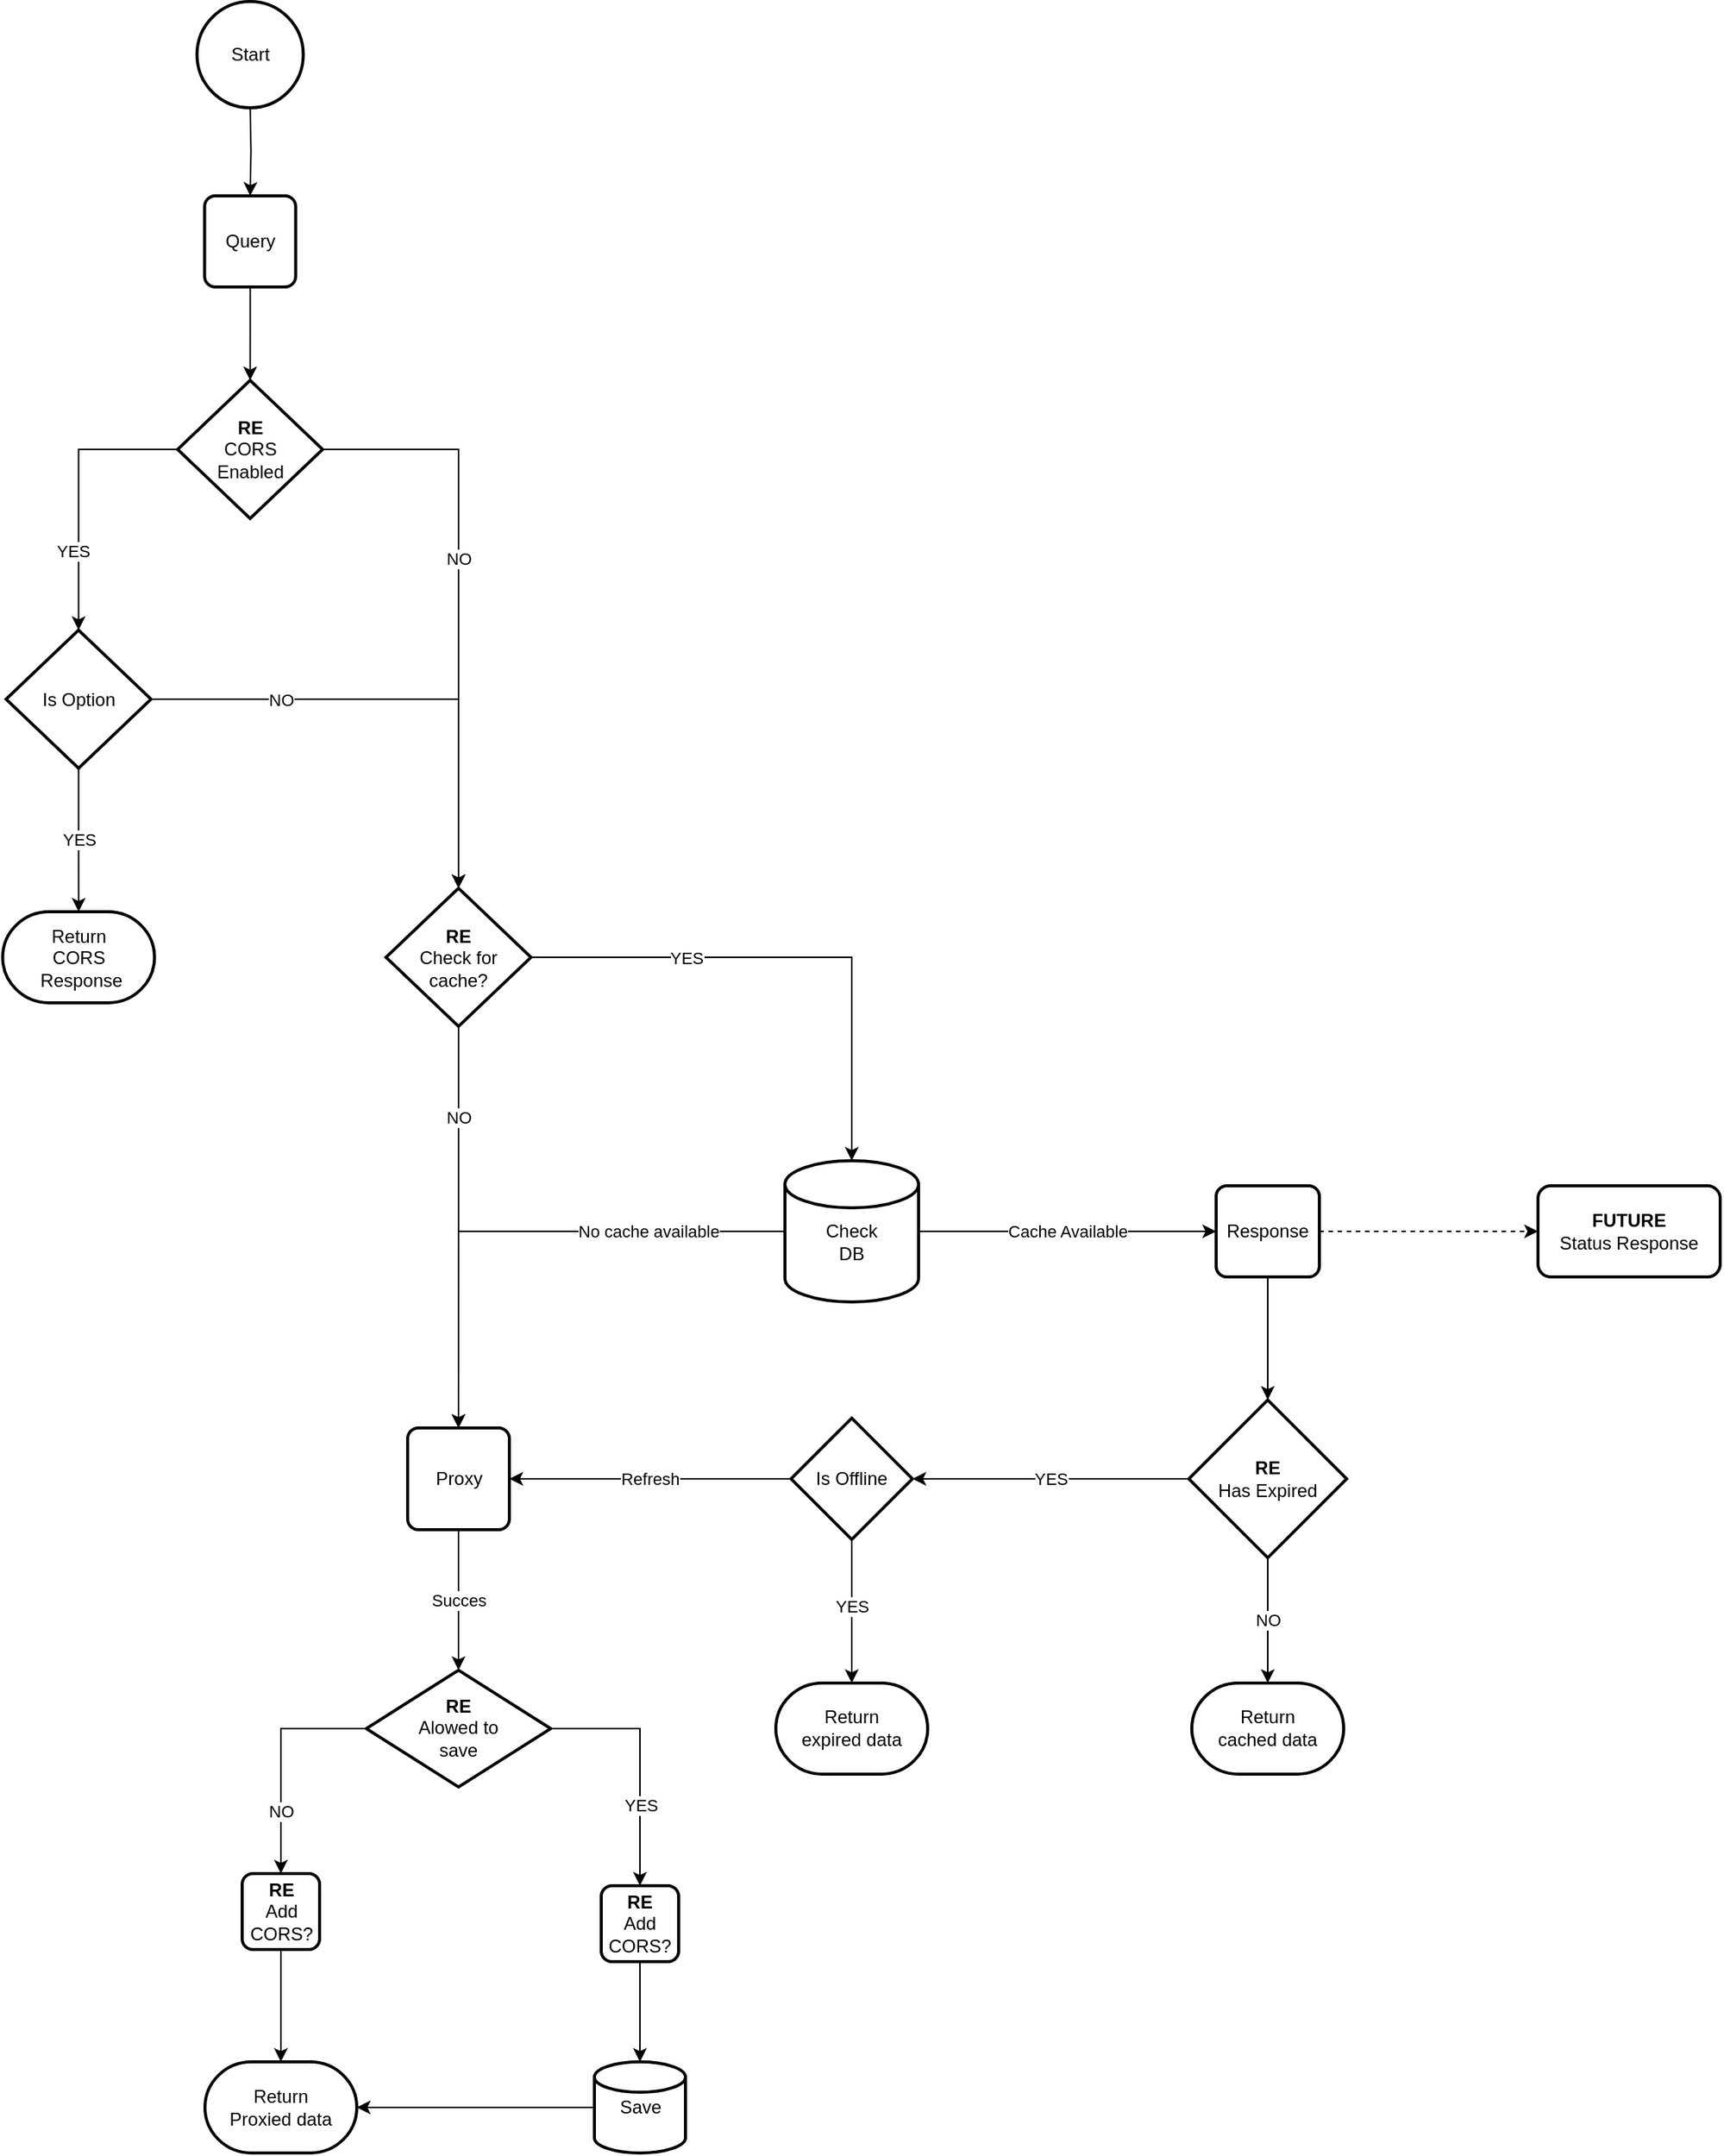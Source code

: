 <mxfile version="13.7.7" type="device"><diagram id="1i_RMGBzlBQ8hYiU2TvA" name="Page-1"><mxGraphModel dx="1432" dy="1587" grid="0" gridSize="10" guides="1" tooltips="1" connect="1" arrows="1" fold="1" page="0" pageScale="1" pageWidth="827" pageHeight="1169" math="0" shadow="0"><root><mxCell id="0"/><mxCell id="1" parent="0"/><mxCell id="BQqs-tZpnuXwx3Nf0wGq-3" value="" style="edgeStyle=orthogonalEdgeStyle;rounded=0;orthogonalLoop=1;jettySize=auto;html=1;entryX=0.5;entryY=0;entryDx=0;entryDy=0;" parent="1" target="BQqs-tZpnuXwx3Nf0wGq-4" edge="1"><mxGeometry relative="1" as="geometry"><mxPoint x="-14.25" y="-412" as="sourcePoint"/><mxPoint x="-13.25" y="-2" as="targetPoint"/></mxGeometry></mxCell><mxCell id="BQqs-tZpnuXwx3Nf0wGq-1" value="&lt;div&gt;Start&lt;/div&gt;" style="strokeWidth=2;html=1;shape=mxgraph.flowchart.start_2;whiteSpace=wrap;" parent="1" vertex="1"><mxGeometry x="-49.25" y="-480" width="70" height="70" as="geometry"/></mxCell><mxCell id="BQqs-tZpnuXwx3Nf0wGq-7" value="NO" style="edgeStyle=orthogonalEdgeStyle;rounded=0;orthogonalLoop=1;jettySize=auto;html=1;" parent="1" source="BQqs-tZpnuXwx3Nf0wGq-66" target="BQqs-tZpnuXwx3Nf0wGq-6" edge="1"><mxGeometry x="0.001" y="-72" relative="1" as="geometry"><mxPoint x="123" y="186" as="sourcePoint"/><mxPoint x="72" y="-72" as="offset"/></mxGeometry></mxCell><mxCell id="BQqs-tZpnuXwx3Nf0wGq-4" value="&lt;div&gt;Query&lt;/div&gt;" style="rounded=1;whiteSpace=wrap;html=1;absoluteArcSize=1;arcSize=14;strokeWidth=2;" parent="1" vertex="1"><mxGeometry x="-44.25" y="-352" width="60" height="60" as="geometry"/></mxCell><mxCell id="BQqs-tZpnuXwx3Nf0wGq-47" value="Succes" style="edgeStyle=orthogonalEdgeStyle;rounded=0;orthogonalLoop=1;jettySize=auto;html=1;entryX=0.5;entryY=0;entryDx=0;entryDy=0;" parent="1" source="BQqs-tZpnuXwx3Nf0wGq-6" target="BQqs-tZpnuXwx3Nf0wGq-48" edge="1"><mxGeometry relative="1" as="geometry"><mxPoint x="123" y="580" as="targetPoint"/></mxGeometry></mxCell><mxCell id="BQqs-tZpnuXwx3Nf0wGq-6" value="Proxy" style="rounded=1;whiteSpace=wrap;html=1;absoluteArcSize=1;arcSize=14;strokeWidth=2;" parent="1" vertex="1"><mxGeometry x="89.5" y="459.5" width="67" height="67" as="geometry"/></mxCell><mxCell id="BQqs-tZpnuXwx3Nf0wGq-33" style="edgeStyle=orthogonalEdgeStyle;rounded=0;orthogonalLoop=1;jettySize=auto;html=1;entryX=1;entryY=0.5;entryDx=0;entryDy=0;entryPerimeter=0;" parent="1" source="BQqs-tZpnuXwx3Nf0wGq-8" target="BQqs-tZpnuXwx3Nf0wGq-31" edge="1"><mxGeometry relative="1" as="geometry"><Array as="points"><mxPoint x="173" y="907"/><mxPoint x="173" y="907"/></Array></mxGeometry></mxCell><mxCell id="BQqs-tZpnuXwx3Nf0wGq-8" value="Save" style="strokeWidth=2;html=1;shape=mxgraph.flowchart.database;whiteSpace=wrap;" parent="1" vertex="1"><mxGeometry x="212.5" y="877" width="60" height="60" as="geometry"/></mxCell><mxCell id="BQqs-tZpnuXwx3Nf0wGq-16" value="" style="edgeStyle=orthogonalEdgeStyle;rounded=0;orthogonalLoop=1;jettySize=auto;html=1;" parent="1" source="BQqs-tZpnuXwx3Nf0wGq-13" target="BQqs-tZpnuXwx3Nf0wGq-15" edge="1"><mxGeometry relative="1" as="geometry"/></mxCell><mxCell id="BQqs-tZpnuXwx3Nf0wGq-63" value="" style="edgeStyle=orthogonalEdgeStyle;rounded=0;orthogonalLoop=1;jettySize=auto;html=1;dashed=1;" parent="1" source="BQqs-tZpnuXwx3Nf0wGq-13" target="BQqs-tZpnuXwx3Nf0wGq-62" edge="1"><mxGeometry relative="1" as="geometry"/></mxCell><mxCell id="BQqs-tZpnuXwx3Nf0wGq-13" value="Response" style="rounded=1;whiteSpace=wrap;html=1;absoluteArcSize=1;arcSize=14;strokeWidth=2;" parent="1" vertex="1"><mxGeometry x="622" y="300" width="68" height="60" as="geometry"/></mxCell><mxCell id="BQqs-tZpnuXwx3Nf0wGq-21" value="YES" style="edgeStyle=orthogonalEdgeStyle;rounded=0;orthogonalLoop=1;jettySize=auto;html=1;entryX=0.5;entryY=0;entryDx=0;entryDy=0;entryPerimeter=0;" parent="1" source="BQqs-tZpnuXwx3Nf0wGq-58" target="BQqs-tZpnuXwx3Nf0wGq-30" edge="1"><mxGeometry x="-0.081" relative="1" as="geometry"><mxPoint x="660.5" y="613" as="targetPoint"/><mxPoint as="offset"/></mxGeometry></mxCell><mxCell id="BQqs-tZpnuXwx3Nf0wGq-41" value="NO" style="edgeStyle=orthogonalEdgeStyle;rounded=0;orthogonalLoop=1;jettySize=auto;html=1;" parent="1" source="BQqs-tZpnuXwx3Nf0wGq-15" target="BQqs-tZpnuXwx3Nf0wGq-35" edge="1"><mxGeometry relative="1" as="geometry"/></mxCell><mxCell id="BQqs-tZpnuXwx3Nf0wGq-60" value="YES" style="edgeStyle=orthogonalEdgeStyle;rounded=0;orthogonalLoop=1;jettySize=auto;html=1;" parent="1" source="BQqs-tZpnuXwx3Nf0wGq-15" target="BQqs-tZpnuXwx3Nf0wGq-58" edge="1"><mxGeometry relative="1" as="geometry"/></mxCell><mxCell id="BQqs-tZpnuXwx3Nf0wGq-15" value="&lt;b&gt;RE&lt;/b&gt;&lt;br&gt;Has Expired" style="rhombus;whiteSpace=wrap;html=1;rounded=1;strokeWidth=2;arcSize=0;" parent="1" vertex="1"><mxGeometry x="604" y="441" width="104" height="104" as="geometry"/></mxCell><mxCell id="BQqs-tZpnuXwx3Nf0wGq-34" value="Cache Available" style="edgeStyle=orthogonalEdgeStyle;rounded=0;orthogonalLoop=1;jettySize=auto;html=1;entryX=0;entryY=0.5;entryDx=0;entryDy=0;exitX=1;exitY=0.5;exitDx=0;exitDy=0;exitPerimeter=0;" parent="1" source="BQqs-tZpnuXwx3Nf0wGq-51" target="BQqs-tZpnuXwx3Nf0wGq-13" edge="1"><mxGeometry relative="1" as="geometry"><mxPoint x="421" y="330" as="sourcePoint"/></mxGeometry></mxCell><mxCell id="BQqs-tZpnuXwx3Nf0wGq-38" style="edgeStyle=orthogonalEdgeStyle;rounded=0;orthogonalLoop=1;jettySize=auto;html=1;exitX=0;exitY=0.5;exitDx=0;exitDy=0;exitPerimeter=0;" parent="1" source="BQqs-tZpnuXwx3Nf0wGq-51" target="BQqs-tZpnuXwx3Nf0wGq-6" edge="1"><mxGeometry relative="1" as="geometry"><mxPoint x="341" y="330" as="sourcePoint"/></mxGeometry></mxCell><mxCell id="BQqs-tZpnuXwx3Nf0wGq-39" value="No cache available" style="edgeLabel;html=1;align=center;verticalAlign=middle;resizable=0;points=[];" parent="BQqs-tZpnuXwx3Nf0wGq-38" vertex="1" connectable="0"><mxGeometry x="-0.475" y="4" relative="1" as="geometry"><mxPoint y="-4" as="offset"/></mxGeometry></mxCell><mxCell id="BQqs-tZpnuXwx3Nf0wGq-25" value="YES" style="edgeStyle=orthogonalEdgeStyle;rounded=0;orthogonalLoop=1;jettySize=auto;html=1;entryX=0.5;entryY=0;entryDx=0;entryDy=0;entryPerimeter=0;exitX=1;exitY=0.5;exitDx=0;exitDy=0;" parent="1" source="BQqs-tZpnuXwx3Nf0wGq-66" target="BQqs-tZpnuXwx3Nf0wGq-51" edge="1"><mxGeometry x="-0.408" relative="1" as="geometry"><mxPoint x="140" y="230" as="sourcePoint"/><mxPoint x="381" y="290" as="targetPoint"/><mxPoint as="offset"/></mxGeometry></mxCell><mxCell id="BQqs-tZpnuXwx3Nf0wGq-27" value="&lt;div&gt;Return&lt;br&gt;CORS&lt;/div&gt;&amp;nbsp;Response" style="strokeWidth=2;html=1;shape=mxgraph.flowchart.terminator;whiteSpace=wrap;" parent="1" vertex="1"><mxGeometry x="-177.25" y="119.5" width="100" height="60" as="geometry"/></mxCell><mxCell id="BQqs-tZpnuXwx3Nf0wGq-30" value="&lt;div&gt;Return&lt;/div&gt;&lt;div&gt; expired data&lt;br&gt;&lt;/div&gt;" style="strokeWidth=2;html=1;shape=mxgraph.flowchart.terminator;whiteSpace=wrap;" parent="1" vertex="1"><mxGeometry x="332" y="627.49" width="100" height="60" as="geometry"/></mxCell><mxCell id="BQqs-tZpnuXwx3Nf0wGq-31" value="&lt;div&gt;Return &lt;br&gt;&lt;/div&gt;&lt;div&gt;Proxied data&lt;/div&gt;" style="strokeWidth=2;html=1;shape=mxgraph.flowchart.terminator;whiteSpace=wrap;" parent="1" vertex="1"><mxGeometry x="-44" y="877" width="100" height="60" as="geometry"/></mxCell><mxCell id="BQqs-tZpnuXwx3Nf0wGq-35" value="&lt;div&gt;Return &lt;br&gt;&lt;/div&gt;&lt;div&gt;cached data&lt;/div&gt;" style="strokeWidth=2;html=1;shape=mxgraph.flowchart.terminator;whiteSpace=wrap;" parent="1" vertex="1"><mxGeometry x="606" y="627.49" width="100" height="60" as="geometry"/></mxCell><mxCell id="BQqs-tZpnuXwx3Nf0wGq-73" value="" style="edgeStyle=orthogonalEdgeStyle;rounded=0;orthogonalLoop=1;jettySize=auto;html=1;" parent="1" source="BQqs-tZpnuXwx3Nf0wGq-36" target="BQqs-tZpnuXwx3Nf0wGq-72" edge="1"><mxGeometry relative="1" as="geometry"/></mxCell><mxCell id="BQqs-tZpnuXwx3Nf0wGq-74" value="YES" style="edgeLabel;html=1;align=center;verticalAlign=middle;resizable=0;points=[];" parent="BQqs-tZpnuXwx3Nf0wGq-73" vertex="1" connectable="0"><mxGeometry x="-0.26" y="3" relative="1" as="geometry"><mxPoint x="-6.8" y="64.2" as="offset"/></mxGeometry></mxCell><mxCell id="BQqs-tZpnuXwx3Nf0wGq-75" value="NO" style="edgeStyle=orthogonalEdgeStyle;rounded=0;orthogonalLoop=1;jettySize=auto;html=1;" parent="1" source="BQqs-tZpnuXwx3Nf0wGq-36" target="BQqs-tZpnuXwx3Nf0wGq-66" edge="1"><mxGeometry x="-0.146" relative="1" as="geometry"><mxPoint as="offset"/></mxGeometry></mxCell><mxCell id="BQqs-tZpnuXwx3Nf0wGq-36" value="&lt;b&gt;RE&lt;/b&gt;&lt;br&gt;&lt;div&gt;CORS &lt;br&gt;&lt;/div&gt;&lt;div&gt;Enabled&lt;/div&gt;" style="rhombus;whiteSpace=wrap;html=1;rounded=1;strokeWidth=2;arcSize=0;" parent="1" vertex="1"><mxGeometry x="-62" y="-230.5" width="95.5" height="91" as="geometry"/></mxCell><mxCell id="BQqs-tZpnuXwx3Nf0wGq-37" value="" style="edgeStyle=orthogonalEdgeStyle;rounded=0;orthogonalLoop=1;jettySize=auto;html=1;" parent="1" source="BQqs-tZpnuXwx3Nf0wGq-4" target="BQqs-tZpnuXwx3Nf0wGq-36" edge="1"><mxGeometry relative="1" as="geometry"><mxPoint x="-13.25" y="-154" as="sourcePoint"/><mxPoint x="-13.25" y="148" as="targetPoint"/></mxGeometry></mxCell><mxCell id="BQqs-tZpnuXwx3Nf0wGq-49" value="" style="edgeStyle=orthogonalEdgeStyle;rounded=0;orthogonalLoop=1;jettySize=auto;html=1;entryX=0.5;entryY=0;entryDx=0;entryDy=0;entryPerimeter=0;" parent="1" source="BQqs-tZpnuXwx3Nf0wGq-55" target="BQqs-tZpnuXwx3Nf0wGq-8" edge="1"><mxGeometry x="0.257" relative="1" as="geometry"><mxPoint as="offset"/></mxGeometry></mxCell><mxCell id="BQqs-tZpnuXwx3Nf0wGq-50" value="" style="edgeStyle=orthogonalEdgeStyle;rounded=0;orthogonalLoop=1;jettySize=auto;html=1;entryX=0.5;entryY=0;entryDx=0;entryDy=0;entryPerimeter=0;" parent="1" source="BQqs-tZpnuXwx3Nf0wGq-52" target="BQqs-tZpnuXwx3Nf0wGq-31" edge="1"><mxGeometry x="0.276" relative="1" as="geometry"><mxPoint as="offset"/></mxGeometry></mxCell><mxCell id="BQqs-tZpnuXwx3Nf0wGq-48" value="&lt;b&gt;RE&lt;/b&gt;&lt;br&gt;Alowed to&lt;br&gt;save" style="rhombus;whiteSpace=wrap;html=1;rounded=1;strokeWidth=2;arcSize=0;" parent="1" vertex="1"><mxGeometry x="62.25" y="619" width="121.5" height="76.99" as="geometry"/></mxCell><mxCell id="BQqs-tZpnuXwx3Nf0wGq-51" value="&lt;div&gt;&lt;br&gt;&lt;/div&gt;&lt;div&gt;Check&lt;/div&gt;DB" style="strokeWidth=2;html=1;shape=mxgraph.flowchart.database;whiteSpace=wrap;" parent="1" vertex="1"><mxGeometry x="338" y="283.5" width="88" height="93" as="geometry"/></mxCell><mxCell id="BQqs-tZpnuXwx3Nf0wGq-52" value="&lt;b&gt;RE&lt;/b&gt;&lt;br&gt;Add CORS?" style="rounded=1;whiteSpace=wrap;html=1;absoluteArcSize=1;arcSize=14;strokeWidth=2;" parent="1" vertex="1"><mxGeometry x="-19.5" y="753" width="51" height="50" as="geometry"/></mxCell><mxCell id="BQqs-tZpnuXwx3Nf0wGq-53" value="NO" style="edgeStyle=orthogonalEdgeStyle;rounded=0;orthogonalLoop=1;jettySize=auto;html=1;entryX=0.5;entryY=0;entryDx=0;entryDy=0;entryPerimeter=0;exitX=0;exitY=0.5;exitDx=0;exitDy=0;" parent="1" source="BQqs-tZpnuXwx3Nf0wGq-48" target="BQqs-tZpnuXwx3Nf0wGq-52" edge="1"><mxGeometry x="0.463" relative="1" as="geometry"><mxPoint x="54" y="652" as="sourcePoint"/><mxPoint x="6" y="877" as="targetPoint"/><mxPoint as="offset"/></mxGeometry></mxCell><mxCell id="BQqs-tZpnuXwx3Nf0wGq-55" value="&lt;b&gt;RE&lt;/b&gt;&lt;br&gt;Add CORS?" style="rounded=1;whiteSpace=wrap;html=1;absoluteArcSize=1;arcSize=14;strokeWidth=2;" parent="1" vertex="1"><mxGeometry x="217" y="761" width="51" height="50" as="geometry"/></mxCell><mxCell id="BQqs-tZpnuXwx3Nf0wGq-56" value="YES" style="edgeStyle=orthogonalEdgeStyle;rounded=0;orthogonalLoop=1;jettySize=auto;html=1;entryX=0.5;entryY=0;entryDx=0;entryDy=0;entryPerimeter=0;" parent="1" source="BQqs-tZpnuXwx3Nf0wGq-48" target="BQqs-tZpnuXwx3Nf0wGq-55" edge="1"><mxGeometry x="0.348" relative="1" as="geometry"><mxPoint x="192" y="652" as="sourcePoint"/><mxPoint x="244" y="877" as="targetPoint"/><mxPoint as="offset"/></mxGeometry></mxCell><mxCell id="BQqs-tZpnuXwx3Nf0wGq-61" value="Refresh" style="edgeStyle=orthogonalEdgeStyle;rounded=0;orthogonalLoop=1;jettySize=auto;html=1;entryX=1;entryY=0.5;entryDx=0;entryDy=0;" parent="1" source="BQqs-tZpnuXwx3Nf0wGq-58" target="BQqs-tZpnuXwx3Nf0wGq-6" edge="1"><mxGeometry relative="1" as="geometry"/></mxCell><mxCell id="BQqs-tZpnuXwx3Nf0wGq-58" value="Is Offline" style="rhombus;whiteSpace=wrap;html=1;rounded=1;strokeWidth=2;arcSize=0;" parent="1" vertex="1"><mxGeometry x="342" y="453" width="80" height="80" as="geometry"/></mxCell><mxCell id="BQqs-tZpnuXwx3Nf0wGq-62" value="&lt;b&gt;FUTURE&lt;/b&gt;&lt;br&gt;Status Response" style="whiteSpace=wrap;html=1;rounded=1;strokeWidth=2;arcSize=14;" parent="1" vertex="1"><mxGeometry x="834" y="300" width="120" height="60" as="geometry"/></mxCell><mxCell id="BQqs-tZpnuXwx3Nf0wGq-66" value="&lt;b&gt;RE&lt;/b&gt;&lt;br&gt;&lt;div&gt;Check for &lt;br&gt;&lt;/div&gt;&lt;div&gt;cache?&lt;/div&gt;" style="rhombus;whiteSpace=wrap;html=1;rounded=1;strokeWidth=2;arcSize=0;" parent="1" vertex="1"><mxGeometry x="75.25" y="104" width="95.5" height="91" as="geometry"/></mxCell><mxCell id="BQqs-tZpnuXwx3Nf0wGq-76" value="NO" style="edgeStyle=orthogonalEdgeStyle;rounded=0;orthogonalLoop=1;jettySize=auto;html=1;entryX=0.5;entryY=0;entryDx=0;entryDy=0;" parent="1" source="BQqs-tZpnuXwx3Nf0wGq-72" target="BQqs-tZpnuXwx3Nf0wGq-66" edge="1"><mxGeometry x="-0.483" relative="1" as="geometry"><mxPoint x="1" as="offset"/></mxGeometry></mxCell><mxCell id="BQqs-tZpnuXwx3Nf0wGq-77" value="YES" style="edgeStyle=orthogonalEdgeStyle;rounded=0;orthogonalLoop=1;jettySize=auto;html=1;" parent="1" source="BQqs-tZpnuXwx3Nf0wGq-72" target="BQqs-tZpnuXwx3Nf0wGq-27" edge="1"><mxGeometry relative="1" as="geometry"/></mxCell><mxCell id="BQqs-tZpnuXwx3Nf0wGq-72" value="Is Option" style="rhombus;whiteSpace=wrap;html=1;rounded=1;strokeWidth=2;arcSize=0;" parent="1" vertex="1"><mxGeometry x="-175" y="-66" width="95.5" height="91" as="geometry"/></mxCell></root></mxGraphModel></diagram></mxfile>
